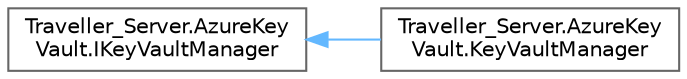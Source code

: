 digraph "Graphical Class Hierarchy"
{
 // LATEX_PDF_SIZE
  bgcolor="transparent";
  edge [fontname=Helvetica,fontsize=10,labelfontname=Helvetica,labelfontsize=10];
  node [fontname=Helvetica,fontsize=10,shape=box,height=0.2,width=0.4];
  rankdir="LR";
  Node0 [label="Traveller_Server.AzureKey\lVault.IKeyVaultManager",height=0.2,width=0.4,color="grey40", fillcolor="white", style="filled",URL="$interface_traveller___server_1_1_azure_key_vault_1_1_i_key_vault_manager.html",tooltip=" "];
  Node0 -> Node1 [dir="back",color="steelblue1",style="solid"];
  Node1 [label="Traveller_Server.AzureKey\lVault.KeyVaultManager",height=0.2,width=0.4,color="grey40", fillcolor="white", style="filled",URL="$class_traveller___server_1_1_azure_key_vault_1_1_key_vault_manager.html",tooltip=" "];
}
